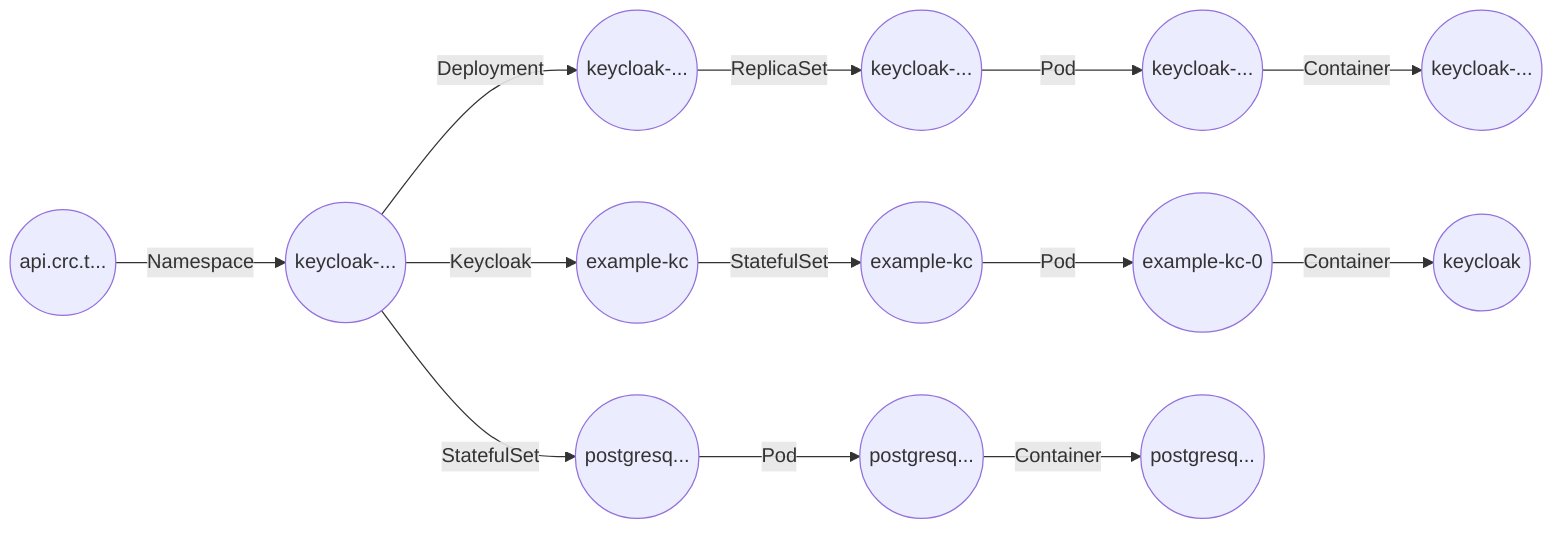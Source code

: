 graph LR
  60a85292-052f-210d-178a-3829b4f551bb((keycloak-...)):::Namespace
  5e4e0c9f-db23-447a-8e91-0e3e2d6b0b20((keycloak-...)):::ReplicaSet
  a3e07832-474c-4042-983e-d098a760fb4d((example-kc-0)):::Pod
  6bbe31ab-4d6b-4911-9dae-a311bae1dc87((example-kc)):::StatefulSet
  e07c0e8b-1c22-bfad-3ecd-a1cff0450321((keycloak)):::Container
  8e77e145-c83d-2ddb-6123-72cf7664cd35((keycloak-...)):::Container
  c7468ee8-d08e-10f0-6c57-e8c5a2b7b319((api.crc.t...)):::Cluster
  8d1b02ce-8247-449b-888c-5ab3770e7f07((keycloak-...)):::Deployment
  0ba2caef-915f-41d8-b742-0c18cbaae490((keycloak-...)):::Pod
  c5bf27c6-b79a-48f1-b1e6-bf3392b9ed8a((postgresq...)):::Pod
  97945256-8cc4-4e25-9f24-dfe2eac17b48((postgresq...)):::StatefulSet
  93893b75-19b3-dcd9-6301-416922554914((postgresq...)):::Container
  f9b274dc-00d1-4767-954f-3f9c343f5547((example-kc)):::Keycloak
  0ba2caef-915f-41d8-b742-0c18cbaae490 -- Container --> 8e77e145-c83d-2ddb-6123-72cf7664cd35
  97945256-8cc4-4e25-9f24-dfe2eac17b48 -- Pod --> c5bf27c6-b79a-48f1-b1e6-bf3392b9ed8a
  c5bf27c6-b79a-48f1-b1e6-bf3392b9ed8a -- Container --> 93893b75-19b3-dcd9-6301-416922554914
  c7468ee8-d08e-10f0-6c57-e8c5a2b7b319 -- Namespace --> 60a85292-052f-210d-178a-3829b4f551bb
  60a85292-052f-210d-178a-3829b4f551bb -- Deployment --> 8d1b02ce-8247-449b-888c-5ab3770e7f07
  60a85292-052f-210d-178a-3829b4f551bb -- Keycloak --> f9b274dc-00d1-4767-954f-3f9c343f5547
  8d1b02ce-8247-449b-888c-5ab3770e7f07 -- ReplicaSet --> 5e4e0c9f-db23-447a-8e91-0e3e2d6b0b20
  6bbe31ab-4d6b-4911-9dae-a311bae1dc87 -- Pod --> a3e07832-474c-4042-983e-d098a760fb4d
  a3e07832-474c-4042-983e-d098a760fb4d -- Container --> e07c0e8b-1c22-bfad-3ecd-a1cff0450321
  5e4e0c9f-db23-447a-8e91-0e3e2d6b0b20 -- Pod --> 0ba2caef-915f-41d8-b742-0c18cbaae490
  f9b274dc-00d1-4767-954f-3f9c343f5547 -- StatefulSet --> 6bbe31ab-4d6b-4911-9dae-a311bae1dc87
  60a85292-052f-210d-178a-3829b4f551bb -- StatefulSet --> 97945256-8cc4-4e25-9f24-dfe2eac17b48